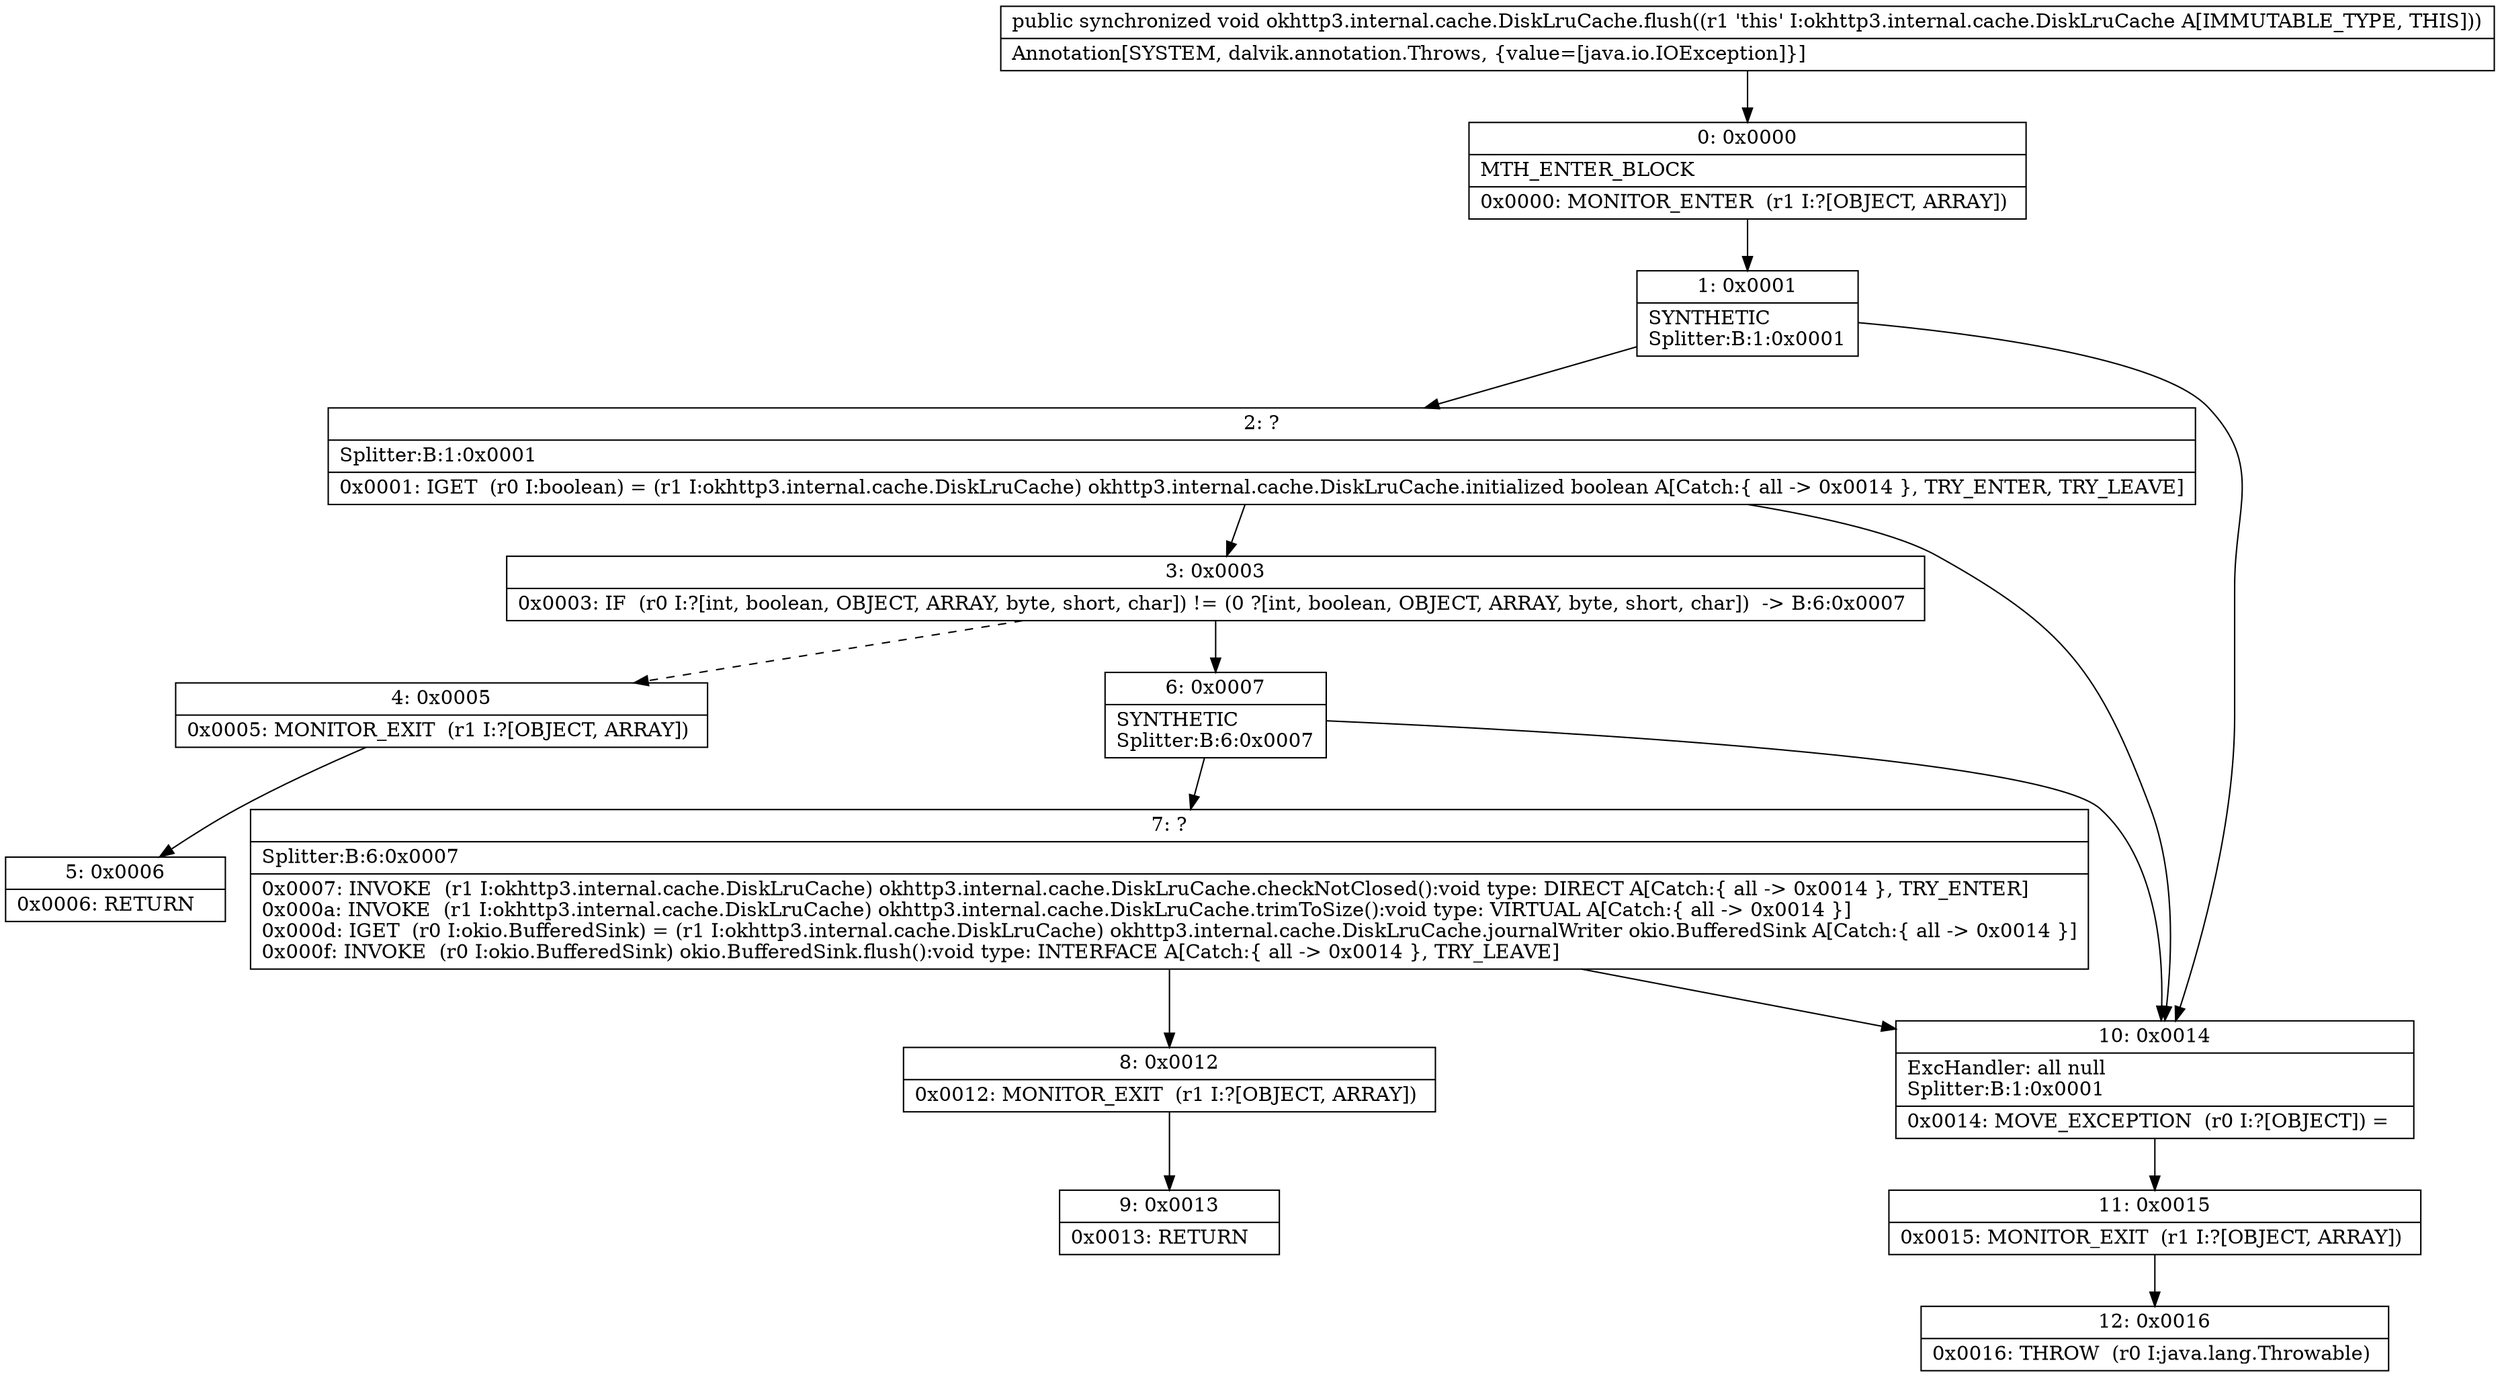 digraph "CFG forokhttp3.internal.cache.DiskLruCache.flush()V" {
Node_0 [shape=record,label="{0\:\ 0x0000|MTH_ENTER_BLOCK\l|0x0000: MONITOR_ENTER  (r1 I:?[OBJECT, ARRAY]) \l}"];
Node_1 [shape=record,label="{1\:\ 0x0001|SYNTHETIC\lSplitter:B:1:0x0001\l}"];
Node_2 [shape=record,label="{2\:\ ?|Splitter:B:1:0x0001\l|0x0001: IGET  (r0 I:boolean) = (r1 I:okhttp3.internal.cache.DiskLruCache) okhttp3.internal.cache.DiskLruCache.initialized boolean A[Catch:\{ all \-\> 0x0014 \}, TRY_ENTER, TRY_LEAVE]\l}"];
Node_3 [shape=record,label="{3\:\ 0x0003|0x0003: IF  (r0 I:?[int, boolean, OBJECT, ARRAY, byte, short, char]) != (0 ?[int, boolean, OBJECT, ARRAY, byte, short, char])  \-\> B:6:0x0007 \l}"];
Node_4 [shape=record,label="{4\:\ 0x0005|0x0005: MONITOR_EXIT  (r1 I:?[OBJECT, ARRAY]) \l}"];
Node_5 [shape=record,label="{5\:\ 0x0006|0x0006: RETURN   \l}"];
Node_6 [shape=record,label="{6\:\ 0x0007|SYNTHETIC\lSplitter:B:6:0x0007\l}"];
Node_7 [shape=record,label="{7\:\ ?|Splitter:B:6:0x0007\l|0x0007: INVOKE  (r1 I:okhttp3.internal.cache.DiskLruCache) okhttp3.internal.cache.DiskLruCache.checkNotClosed():void type: DIRECT A[Catch:\{ all \-\> 0x0014 \}, TRY_ENTER]\l0x000a: INVOKE  (r1 I:okhttp3.internal.cache.DiskLruCache) okhttp3.internal.cache.DiskLruCache.trimToSize():void type: VIRTUAL A[Catch:\{ all \-\> 0x0014 \}]\l0x000d: IGET  (r0 I:okio.BufferedSink) = (r1 I:okhttp3.internal.cache.DiskLruCache) okhttp3.internal.cache.DiskLruCache.journalWriter okio.BufferedSink A[Catch:\{ all \-\> 0x0014 \}]\l0x000f: INVOKE  (r0 I:okio.BufferedSink) okio.BufferedSink.flush():void type: INTERFACE A[Catch:\{ all \-\> 0x0014 \}, TRY_LEAVE]\l}"];
Node_8 [shape=record,label="{8\:\ 0x0012|0x0012: MONITOR_EXIT  (r1 I:?[OBJECT, ARRAY]) \l}"];
Node_9 [shape=record,label="{9\:\ 0x0013|0x0013: RETURN   \l}"];
Node_10 [shape=record,label="{10\:\ 0x0014|ExcHandler: all null\lSplitter:B:1:0x0001\l|0x0014: MOVE_EXCEPTION  (r0 I:?[OBJECT]) =  \l}"];
Node_11 [shape=record,label="{11\:\ 0x0015|0x0015: MONITOR_EXIT  (r1 I:?[OBJECT, ARRAY]) \l}"];
Node_12 [shape=record,label="{12\:\ 0x0016|0x0016: THROW  (r0 I:java.lang.Throwable) \l}"];
MethodNode[shape=record,label="{public synchronized void okhttp3.internal.cache.DiskLruCache.flush((r1 'this' I:okhttp3.internal.cache.DiskLruCache A[IMMUTABLE_TYPE, THIS]))  | Annotation[SYSTEM, dalvik.annotation.Throws, \{value=[java.io.IOException]\}]\l}"];
MethodNode -> Node_0;
Node_0 -> Node_1;
Node_1 -> Node_2;
Node_1 -> Node_10;
Node_2 -> Node_3;
Node_2 -> Node_10;
Node_3 -> Node_4[style=dashed];
Node_3 -> Node_6;
Node_4 -> Node_5;
Node_6 -> Node_7;
Node_6 -> Node_10;
Node_7 -> Node_8;
Node_7 -> Node_10;
Node_8 -> Node_9;
Node_10 -> Node_11;
Node_11 -> Node_12;
}

